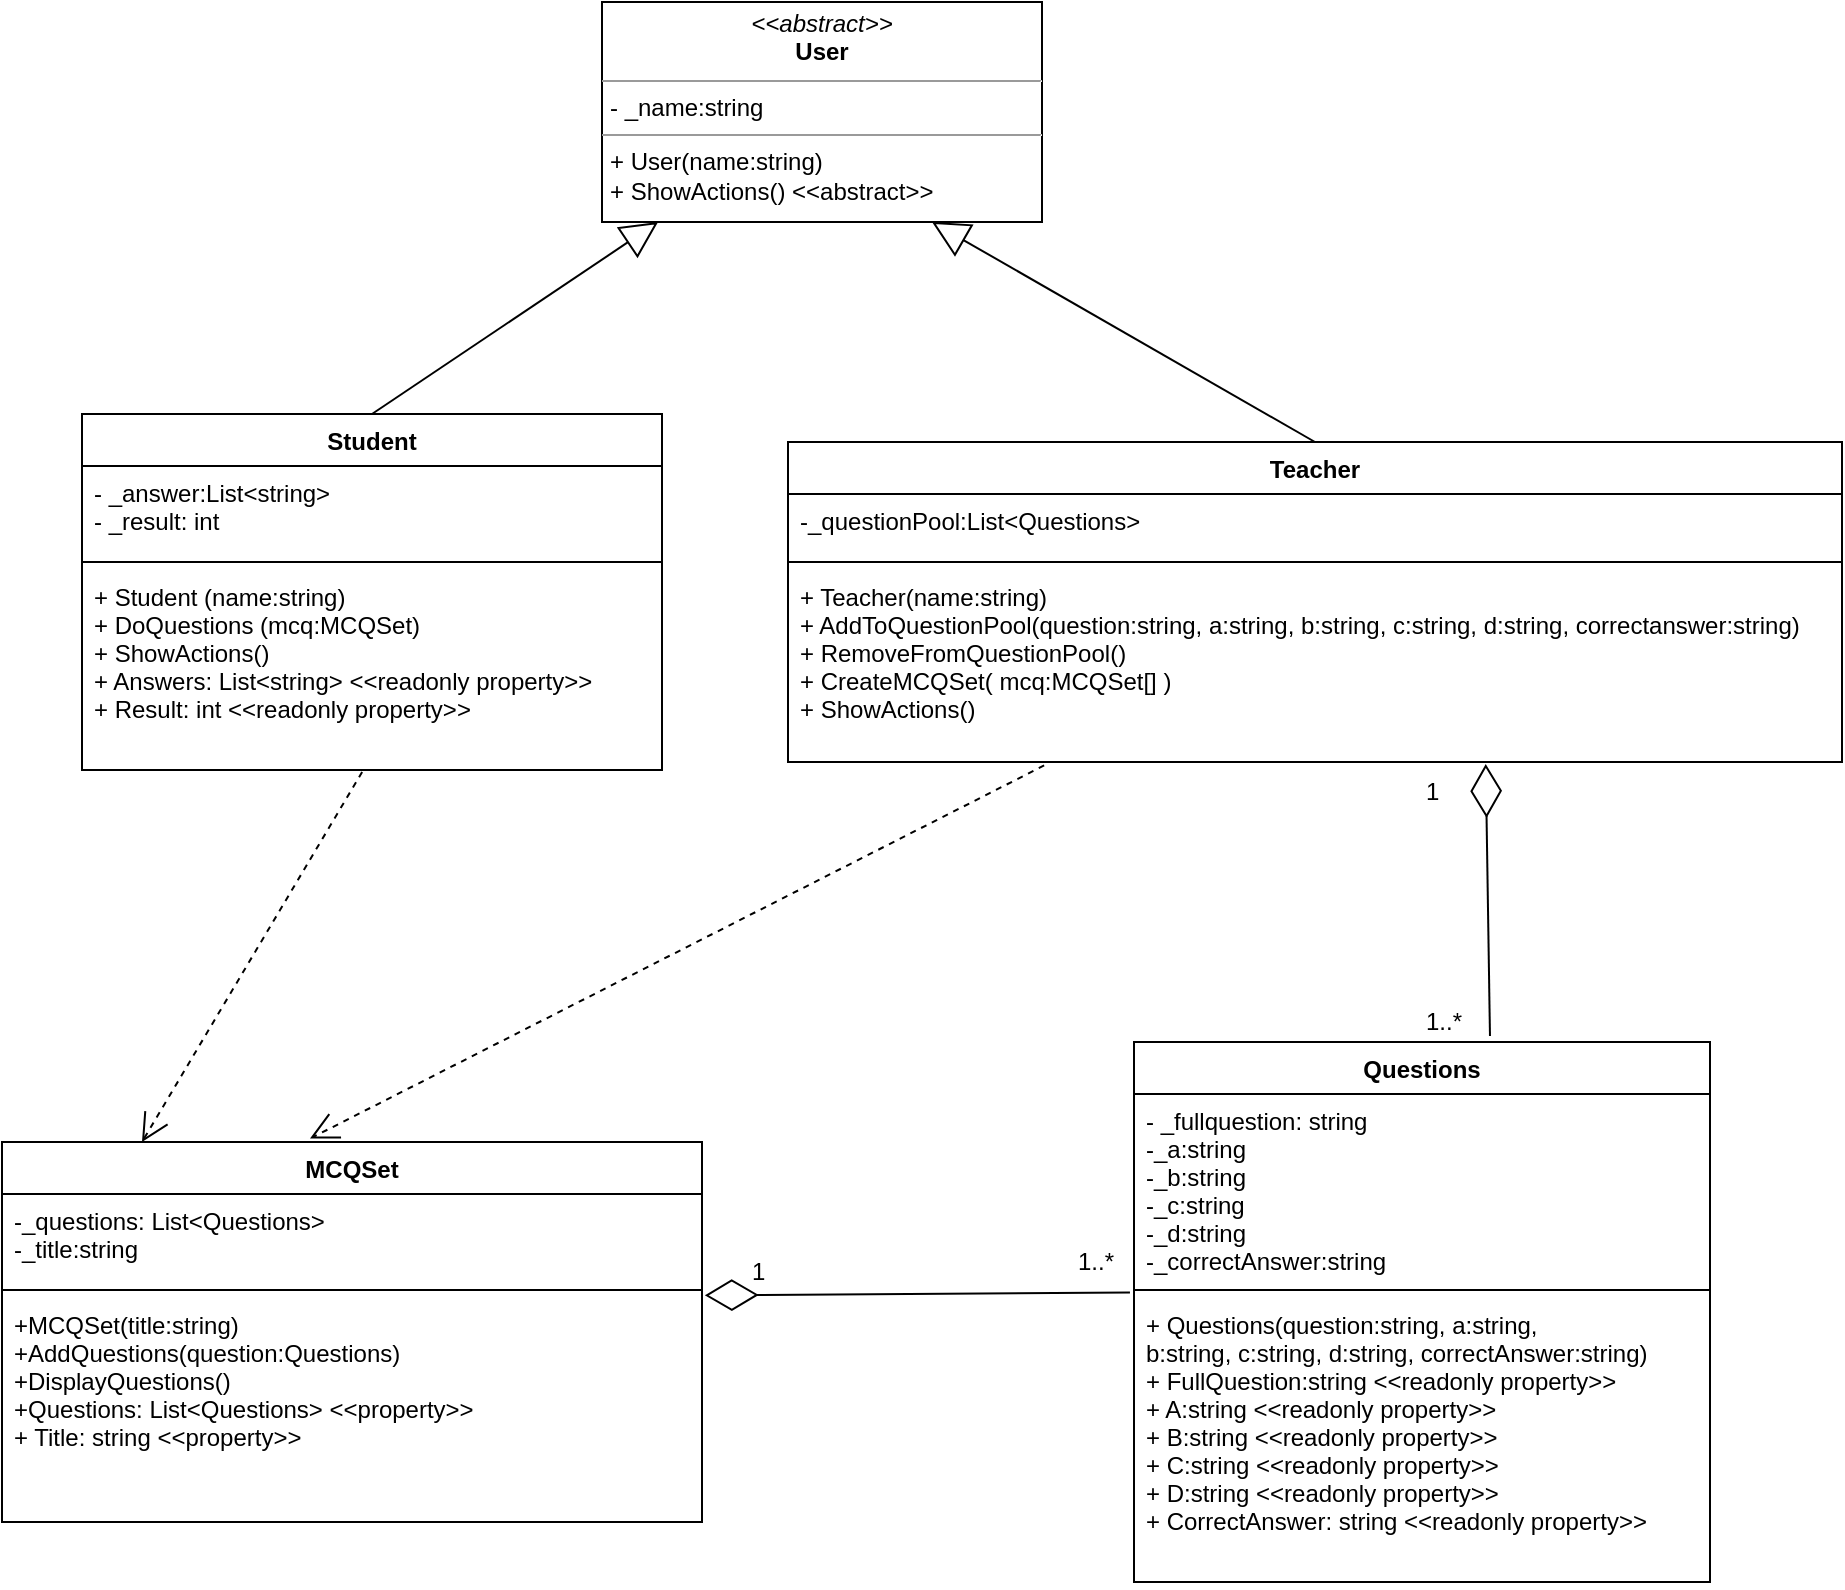 <mxfile version="12.1.7" type="github" pages="1">
  <diagram id="66luMfSY360YQ58SDBbo" name="Page-1">
    <mxGraphModel dx="1656" dy="841" grid="1" gridSize="10" guides="1" tooltips="1" connect="1" arrows="1" fold="1" page="1" pageScale="1" pageWidth="1100" pageHeight="850" math="0" shadow="0">
      <root>
        <mxCell id="0"/>
        <mxCell id="1" parent="0"/>
        <mxCell id="S2djndltIK2n1eHrcPjO-1" value="&lt;p style=&quot;margin: 0px ; margin-top: 4px ; text-align: center&quot;&gt;&lt;i&gt;&amp;lt;&amp;lt;abstract&amp;gt;&amp;gt;&lt;/i&gt;&lt;br&gt;&lt;b&gt;User&lt;/b&gt;&lt;/p&gt;&lt;hr size=&quot;1&quot;&gt;&lt;p style=&quot;margin: 0px ; margin-left: 4px&quot;&gt;- _name:string&lt;/p&gt;&lt;hr size=&quot;1&quot;&gt;&lt;p style=&quot;margin: 0px ; margin-left: 4px&quot;&gt;+ User(name:string)&lt;/p&gt;&lt;p style=&quot;margin: 0px ; margin-left: 4px&quot;&gt;+ ShowActions() &amp;lt;&amp;lt;abstract&amp;gt;&amp;gt;&lt;br&gt;&lt;/p&gt;" style="verticalAlign=top;align=left;overflow=fill;fontSize=12;fontFamily=Helvetica;html=1;" parent="1" vertex="1">
          <mxGeometry x="460" y="40" width="220" height="110" as="geometry"/>
        </mxCell>
        <mxCell id="S2djndltIK2n1eHrcPjO-2" value="Student" style="swimlane;fontStyle=1;align=center;verticalAlign=top;childLayout=stackLayout;horizontal=1;startSize=26;horizontalStack=0;resizeParent=1;resizeParentMax=0;resizeLast=0;collapsible=1;marginBottom=0;" parent="1" vertex="1">
          <mxGeometry x="200" y="246" width="290" height="178" as="geometry"/>
        </mxCell>
        <mxCell id="S2djndltIK2n1eHrcPjO-3" value="- _answer:List&lt;string&gt;&#xa;- _result: int&#xa;" style="text;strokeColor=none;fillColor=none;align=left;verticalAlign=top;spacingLeft=4;spacingRight=4;overflow=hidden;rotatable=0;points=[[0,0.5],[1,0.5]];portConstraint=eastwest;" parent="S2djndltIK2n1eHrcPjO-2" vertex="1">
          <mxGeometry y="26" width="290" height="44" as="geometry"/>
        </mxCell>
        <mxCell id="S2djndltIK2n1eHrcPjO-4" value="" style="line;strokeWidth=1;fillColor=none;align=left;verticalAlign=middle;spacingTop=-1;spacingLeft=3;spacingRight=3;rotatable=0;labelPosition=right;points=[];portConstraint=eastwest;" parent="S2djndltIK2n1eHrcPjO-2" vertex="1">
          <mxGeometry y="70" width="290" height="8" as="geometry"/>
        </mxCell>
        <mxCell id="S2djndltIK2n1eHrcPjO-5" value="+ Student (name:string)&#xa;+ DoQuestions (mcq:MCQSet)&#xa;+ ShowActions()&#xa;+ Answers: List&lt;string&gt; &lt;&lt;readonly property&gt;&gt;&#xa;+ Result: int &lt;&lt;readonly property&gt;&gt;&#xa;" style="text;strokeColor=none;fillColor=none;align=left;verticalAlign=top;spacingLeft=4;spacingRight=4;overflow=hidden;rotatable=0;points=[[0,0.5],[1,0.5]];portConstraint=eastwest;" parent="S2djndltIK2n1eHrcPjO-2" vertex="1">
          <mxGeometry y="78" width="290" height="100" as="geometry"/>
        </mxCell>
        <mxCell id="S2djndltIK2n1eHrcPjO-10" value="Teacher" style="swimlane;fontStyle=1;align=center;verticalAlign=top;childLayout=stackLayout;horizontal=1;startSize=26;horizontalStack=0;resizeParent=1;resizeParentMax=0;resizeLast=0;collapsible=1;marginBottom=0;" parent="1" vertex="1">
          <mxGeometry x="553" y="260" width="527" height="160" as="geometry"/>
        </mxCell>
        <mxCell id="S2djndltIK2n1eHrcPjO-11" value="-_questionPool:List&lt;Questions&gt;&#xa;" style="text;strokeColor=none;fillColor=none;align=left;verticalAlign=top;spacingLeft=4;spacingRight=4;overflow=hidden;rotatable=0;points=[[0,0.5],[1,0.5]];portConstraint=eastwest;" parent="S2djndltIK2n1eHrcPjO-10" vertex="1">
          <mxGeometry y="26" width="527" height="30" as="geometry"/>
        </mxCell>
        <mxCell id="S2djndltIK2n1eHrcPjO-12" value="" style="line;strokeWidth=1;fillColor=none;align=left;verticalAlign=middle;spacingTop=-1;spacingLeft=3;spacingRight=3;rotatable=0;labelPosition=right;points=[];portConstraint=eastwest;" parent="S2djndltIK2n1eHrcPjO-10" vertex="1">
          <mxGeometry y="56" width="527" height="8" as="geometry"/>
        </mxCell>
        <mxCell id="S2djndltIK2n1eHrcPjO-13" value="+ Teacher(name:string)&#xa;+ AddToQuestionPool(question:string, a:string, b:string, c:string, d:string, correctanswer:string)&#xa;+ RemoveFromQuestionPool()&#xa;+ CreateMCQSet( mcq:MCQSet[] )&#xa;+ ShowActions()          " style="text;strokeColor=none;fillColor=none;align=left;verticalAlign=top;spacingLeft=4;spacingRight=4;overflow=hidden;rotatable=0;points=[[0,0.5],[1,0.5]];portConstraint=eastwest;" parent="S2djndltIK2n1eHrcPjO-10" vertex="1">
          <mxGeometry y="64" width="527" height="96" as="geometry"/>
        </mxCell>
        <mxCell id="S2djndltIK2n1eHrcPjO-14" value="MCQSet" style="swimlane;fontStyle=1;align=center;verticalAlign=top;childLayout=stackLayout;horizontal=1;startSize=26;horizontalStack=0;resizeParent=1;resizeParentMax=0;resizeLast=0;collapsible=1;marginBottom=0;" parent="1" vertex="1">
          <mxGeometry x="160" y="610" width="350" height="190" as="geometry"/>
        </mxCell>
        <mxCell id="S2djndltIK2n1eHrcPjO-15" value="-_questions: List&lt;Questions&gt;&#xa;-_title:string&#xa;" style="text;strokeColor=none;fillColor=none;align=left;verticalAlign=top;spacingLeft=4;spacingRight=4;overflow=hidden;rotatable=0;points=[[0,0.5],[1,0.5]];portConstraint=eastwest;" parent="S2djndltIK2n1eHrcPjO-14" vertex="1">
          <mxGeometry y="26" width="350" height="44" as="geometry"/>
        </mxCell>
        <mxCell id="S2djndltIK2n1eHrcPjO-16" value="" style="line;strokeWidth=1;fillColor=none;align=left;verticalAlign=middle;spacingTop=-1;spacingLeft=3;spacingRight=3;rotatable=0;labelPosition=right;points=[];portConstraint=eastwest;" parent="S2djndltIK2n1eHrcPjO-14" vertex="1">
          <mxGeometry y="70" width="350" height="8" as="geometry"/>
        </mxCell>
        <mxCell id="S2djndltIK2n1eHrcPjO-17" value="+MCQSet(title:string)&#xa;+AddQuestions(question:Questions)&#xa;+DisplayQuestions()&#xa;+Questions: List&lt;Questions&gt; &lt;&lt;property&gt;&gt;&#xa;+ Title: string &lt;&lt;property&gt;&gt;&#xa;&#xa;" style="text;strokeColor=none;fillColor=none;align=left;verticalAlign=top;spacingLeft=4;spacingRight=4;overflow=hidden;rotatable=0;points=[[0,0.5],[1,0.5]];portConstraint=eastwest;" parent="S2djndltIK2n1eHrcPjO-14" vertex="1">
          <mxGeometry y="78" width="350" height="112" as="geometry"/>
        </mxCell>
        <mxCell id="S2djndltIK2n1eHrcPjO-18" value="Questions" style="swimlane;fontStyle=1;align=center;verticalAlign=top;childLayout=stackLayout;horizontal=1;startSize=26;horizontalStack=0;resizeParent=1;resizeParentMax=0;resizeLast=0;collapsible=1;marginBottom=0;" parent="1" vertex="1">
          <mxGeometry x="726" y="560" width="288" height="270" as="geometry"/>
        </mxCell>
        <mxCell id="S2djndltIK2n1eHrcPjO-19" value="- _fullquestion: string&#xa;-_a:string&#xa;-_b:string&#xa;-_c:string&#xa;-_d:string&#xa;-_correctAnswer:string&#xa;" style="text;strokeColor=none;fillColor=none;align=left;verticalAlign=top;spacingLeft=4;spacingRight=4;overflow=hidden;rotatable=0;points=[[0,0.5],[1,0.5]];portConstraint=eastwest;" parent="S2djndltIK2n1eHrcPjO-18" vertex="1">
          <mxGeometry y="26" width="288" height="94" as="geometry"/>
        </mxCell>
        <mxCell id="S2djndltIK2n1eHrcPjO-20" value="" style="line;strokeWidth=1;fillColor=none;align=left;verticalAlign=middle;spacingTop=-1;spacingLeft=3;spacingRight=3;rotatable=0;labelPosition=right;points=[];portConstraint=eastwest;" parent="S2djndltIK2n1eHrcPjO-18" vertex="1">
          <mxGeometry y="120" width="288" height="8" as="geometry"/>
        </mxCell>
        <mxCell id="S2djndltIK2n1eHrcPjO-21" value="+ Questions(question:string, a:string, &#xa;b:string, c:string, d:string, correctAnswer:string)&#xa;+ FullQuestion:string &lt;&lt;readonly property&gt;&gt;&#xa;+ A:string &lt;&lt;readonly property&gt;&gt;&#xa;+ B:string &lt;&lt;readonly property&gt;&gt;&#xa;+ C:string &lt;&lt;readonly property&gt;&gt;&#xa;+ D:string &lt;&lt;readonly property&gt;&gt;&#xa;+ CorrectAnswer: string &lt;&lt;readonly property&gt;&gt;&#xa;" style="text;strokeColor=none;fillColor=none;align=left;verticalAlign=top;spacingLeft=4;spacingRight=4;overflow=hidden;rotatable=0;points=[[0,0.5],[1,0.5]];portConstraint=eastwest;" parent="S2djndltIK2n1eHrcPjO-18" vertex="1">
          <mxGeometry y="128" width="288" height="142" as="geometry"/>
        </mxCell>
        <mxCell id="S2djndltIK2n1eHrcPjO-22" value="" style="endArrow=block;endSize=16;endFill=0;html=1;exitX=0.5;exitY=0;exitDx=0;exitDy=0;" parent="1" source="S2djndltIK2n1eHrcPjO-2" target="S2djndltIK2n1eHrcPjO-1" edge="1">
          <mxGeometry width="160" relative="1" as="geometry">
            <mxPoint x="145" y="220" as="sourcePoint"/>
            <mxPoint x="305" y="220" as="targetPoint"/>
          </mxGeometry>
        </mxCell>
        <mxCell id="S2djndltIK2n1eHrcPjO-23" value="" style="endArrow=block;endSize=16;endFill=0;html=1;exitX=0.5;exitY=0;exitDx=0;exitDy=0;entryX=0.75;entryY=1;entryDx=0;entryDy=0;" parent="1" source="S2djndltIK2n1eHrcPjO-10" target="S2djndltIK2n1eHrcPjO-1" edge="1">
          <mxGeometry width="160" relative="1" as="geometry">
            <mxPoint x="470" y="330" as="sourcePoint"/>
            <mxPoint x="630" y="220" as="targetPoint"/>
          </mxGeometry>
        </mxCell>
        <mxCell id="S2djndltIK2n1eHrcPjO-27" value="" style="endArrow=diamondThin;endFill=0;endSize=24;html=1;entryX=0.662;entryY=1.011;entryDx=0;entryDy=0;entryPerimeter=0;exitX=0.618;exitY=-0.011;exitDx=0;exitDy=0;exitPerimeter=0;" parent="1" source="S2djndltIK2n1eHrcPjO-18" target="S2djndltIK2n1eHrcPjO-13" edge="1">
          <mxGeometry width="160" relative="1" as="geometry">
            <mxPoint x="640" y="530" as="sourcePoint"/>
            <mxPoint x="260" y="810" as="targetPoint"/>
          </mxGeometry>
        </mxCell>
        <mxCell id="CxO6jchhmTzWIE7WlPzq-1" value="" style="endArrow=diamondThin;endFill=0;endSize=24;html=1;exitX=-0.007;exitY=-0.019;exitDx=0;exitDy=0;exitPerimeter=0;entryX=1.004;entryY=-0.012;entryDx=0;entryDy=0;entryPerimeter=0;" parent="1" source="S2djndltIK2n1eHrcPjO-21" target="S2djndltIK2n1eHrcPjO-17" edge="1">
          <mxGeometry width="160" relative="1" as="geometry">
            <mxPoint x="100" y="850" as="sourcePoint"/>
            <mxPoint x="630" y="688" as="targetPoint"/>
          </mxGeometry>
        </mxCell>
        <mxCell id="CxO6jchhmTzWIE7WlPzq-18" value="1" style="text;html=1;resizable=0;points=[];autosize=1;align=left;verticalAlign=top;spacingTop=-4;" parent="1" vertex="1">
          <mxGeometry x="533" y="665" width="20" height="20" as="geometry"/>
        </mxCell>
        <mxCell id="CxO6jchhmTzWIE7WlPzq-19" value="1..*" style="text;html=1;resizable=0;points=[];autosize=1;align=left;verticalAlign=top;spacingTop=-4;" parent="1" vertex="1">
          <mxGeometry x="696" y="660" width="30" height="20" as="geometry"/>
        </mxCell>
        <mxCell id="CxO6jchhmTzWIE7WlPzq-22" value="1..*" style="text;html=1;resizable=0;points=[];autosize=1;align=left;verticalAlign=top;spacingTop=-4;" parent="1" vertex="1">
          <mxGeometry x="870" y="540" width="30" height="20" as="geometry"/>
        </mxCell>
        <mxCell id="CxO6jchhmTzWIE7WlPzq-23" value="1" style="text;html=1;resizable=0;points=[];autosize=1;align=left;verticalAlign=top;spacingTop=-4;" parent="1" vertex="1">
          <mxGeometry x="870" y="425" width="20" height="20" as="geometry"/>
        </mxCell>
        <mxCell id="HwfsxK-BfqlTY4KnkAXB-2" value="" style="endArrow=open;endSize=12;dashed=1;html=1;exitX=0.243;exitY=1.018;exitDx=0;exitDy=0;exitPerimeter=0;entryX=0.44;entryY=-0.009;entryDx=0;entryDy=0;entryPerimeter=0;" parent="1" source="S2djndltIK2n1eHrcPjO-13" target="S2djndltIK2n1eHrcPjO-14" edge="1">
          <mxGeometry width="160" relative="1" as="geometry">
            <mxPoint x="110" y="600" as="sourcePoint"/>
            <mxPoint x="270" y="600" as="targetPoint"/>
          </mxGeometry>
        </mxCell>
        <mxCell id="HwfsxK-BfqlTY4KnkAXB-3" value="" style="endArrow=open;endSize=12;dashed=1;html=1;exitX=0.483;exitY=1.01;exitDx=0;exitDy=0;exitPerimeter=0;entryX=0.2;entryY=0;entryDx=0;entryDy=0;entryPerimeter=0;" parent="1" source="S2djndltIK2n1eHrcPjO-5" target="S2djndltIK2n1eHrcPjO-14" edge="1">
          <mxGeometry width="160" relative="1" as="geometry">
            <mxPoint x="180" y="550" as="sourcePoint"/>
            <mxPoint x="340" y="550" as="targetPoint"/>
          </mxGeometry>
        </mxCell>
      </root>
    </mxGraphModel>
  </diagram>
</mxfile>
